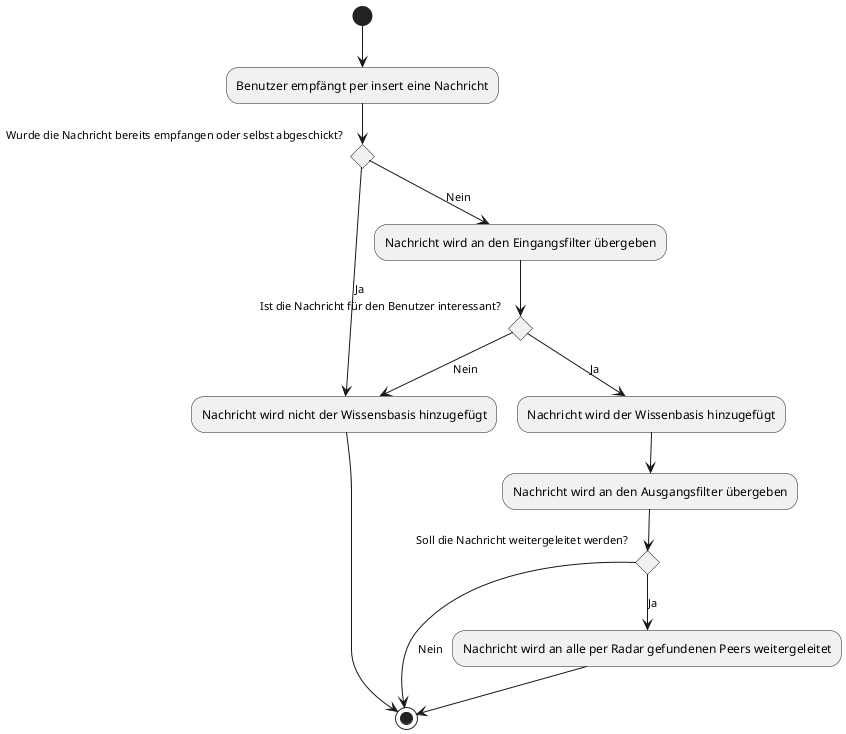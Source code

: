 @startuml
(*)  --> "Benutzer empfängt per insert eine Nachricht"
If "Wurde die Nachricht bereits empfangen oder selbst abgeschickt?"
    -->[Ja] "Nachricht wird nicht der Wissensbasis hinzugefügt"
    -->(*)
    else
    -->[Nein] "Nachricht wird an den Eingangsfilter übergeben"
    if "Ist die Nachricht für den Benutzer interessant?"
        -->[Ja]"Nachricht wird der Wissenbasis hinzugefügt"
        --> "Nachricht wird an den Ausgangsfilter übergeben"
        if "Soll die Nachricht weitergeleitet werden?"
            -->[Ja]"Nachricht wird an alle per Radar gefundenen Peers weitergeleitet"
            -->(*)
            else
            -->[Nein](*)
            Endif

        else
        -->[Nein] "Nachricht wird nicht der Wissensbasis hinzugefügt"

        Endif
Endif

@enduml
